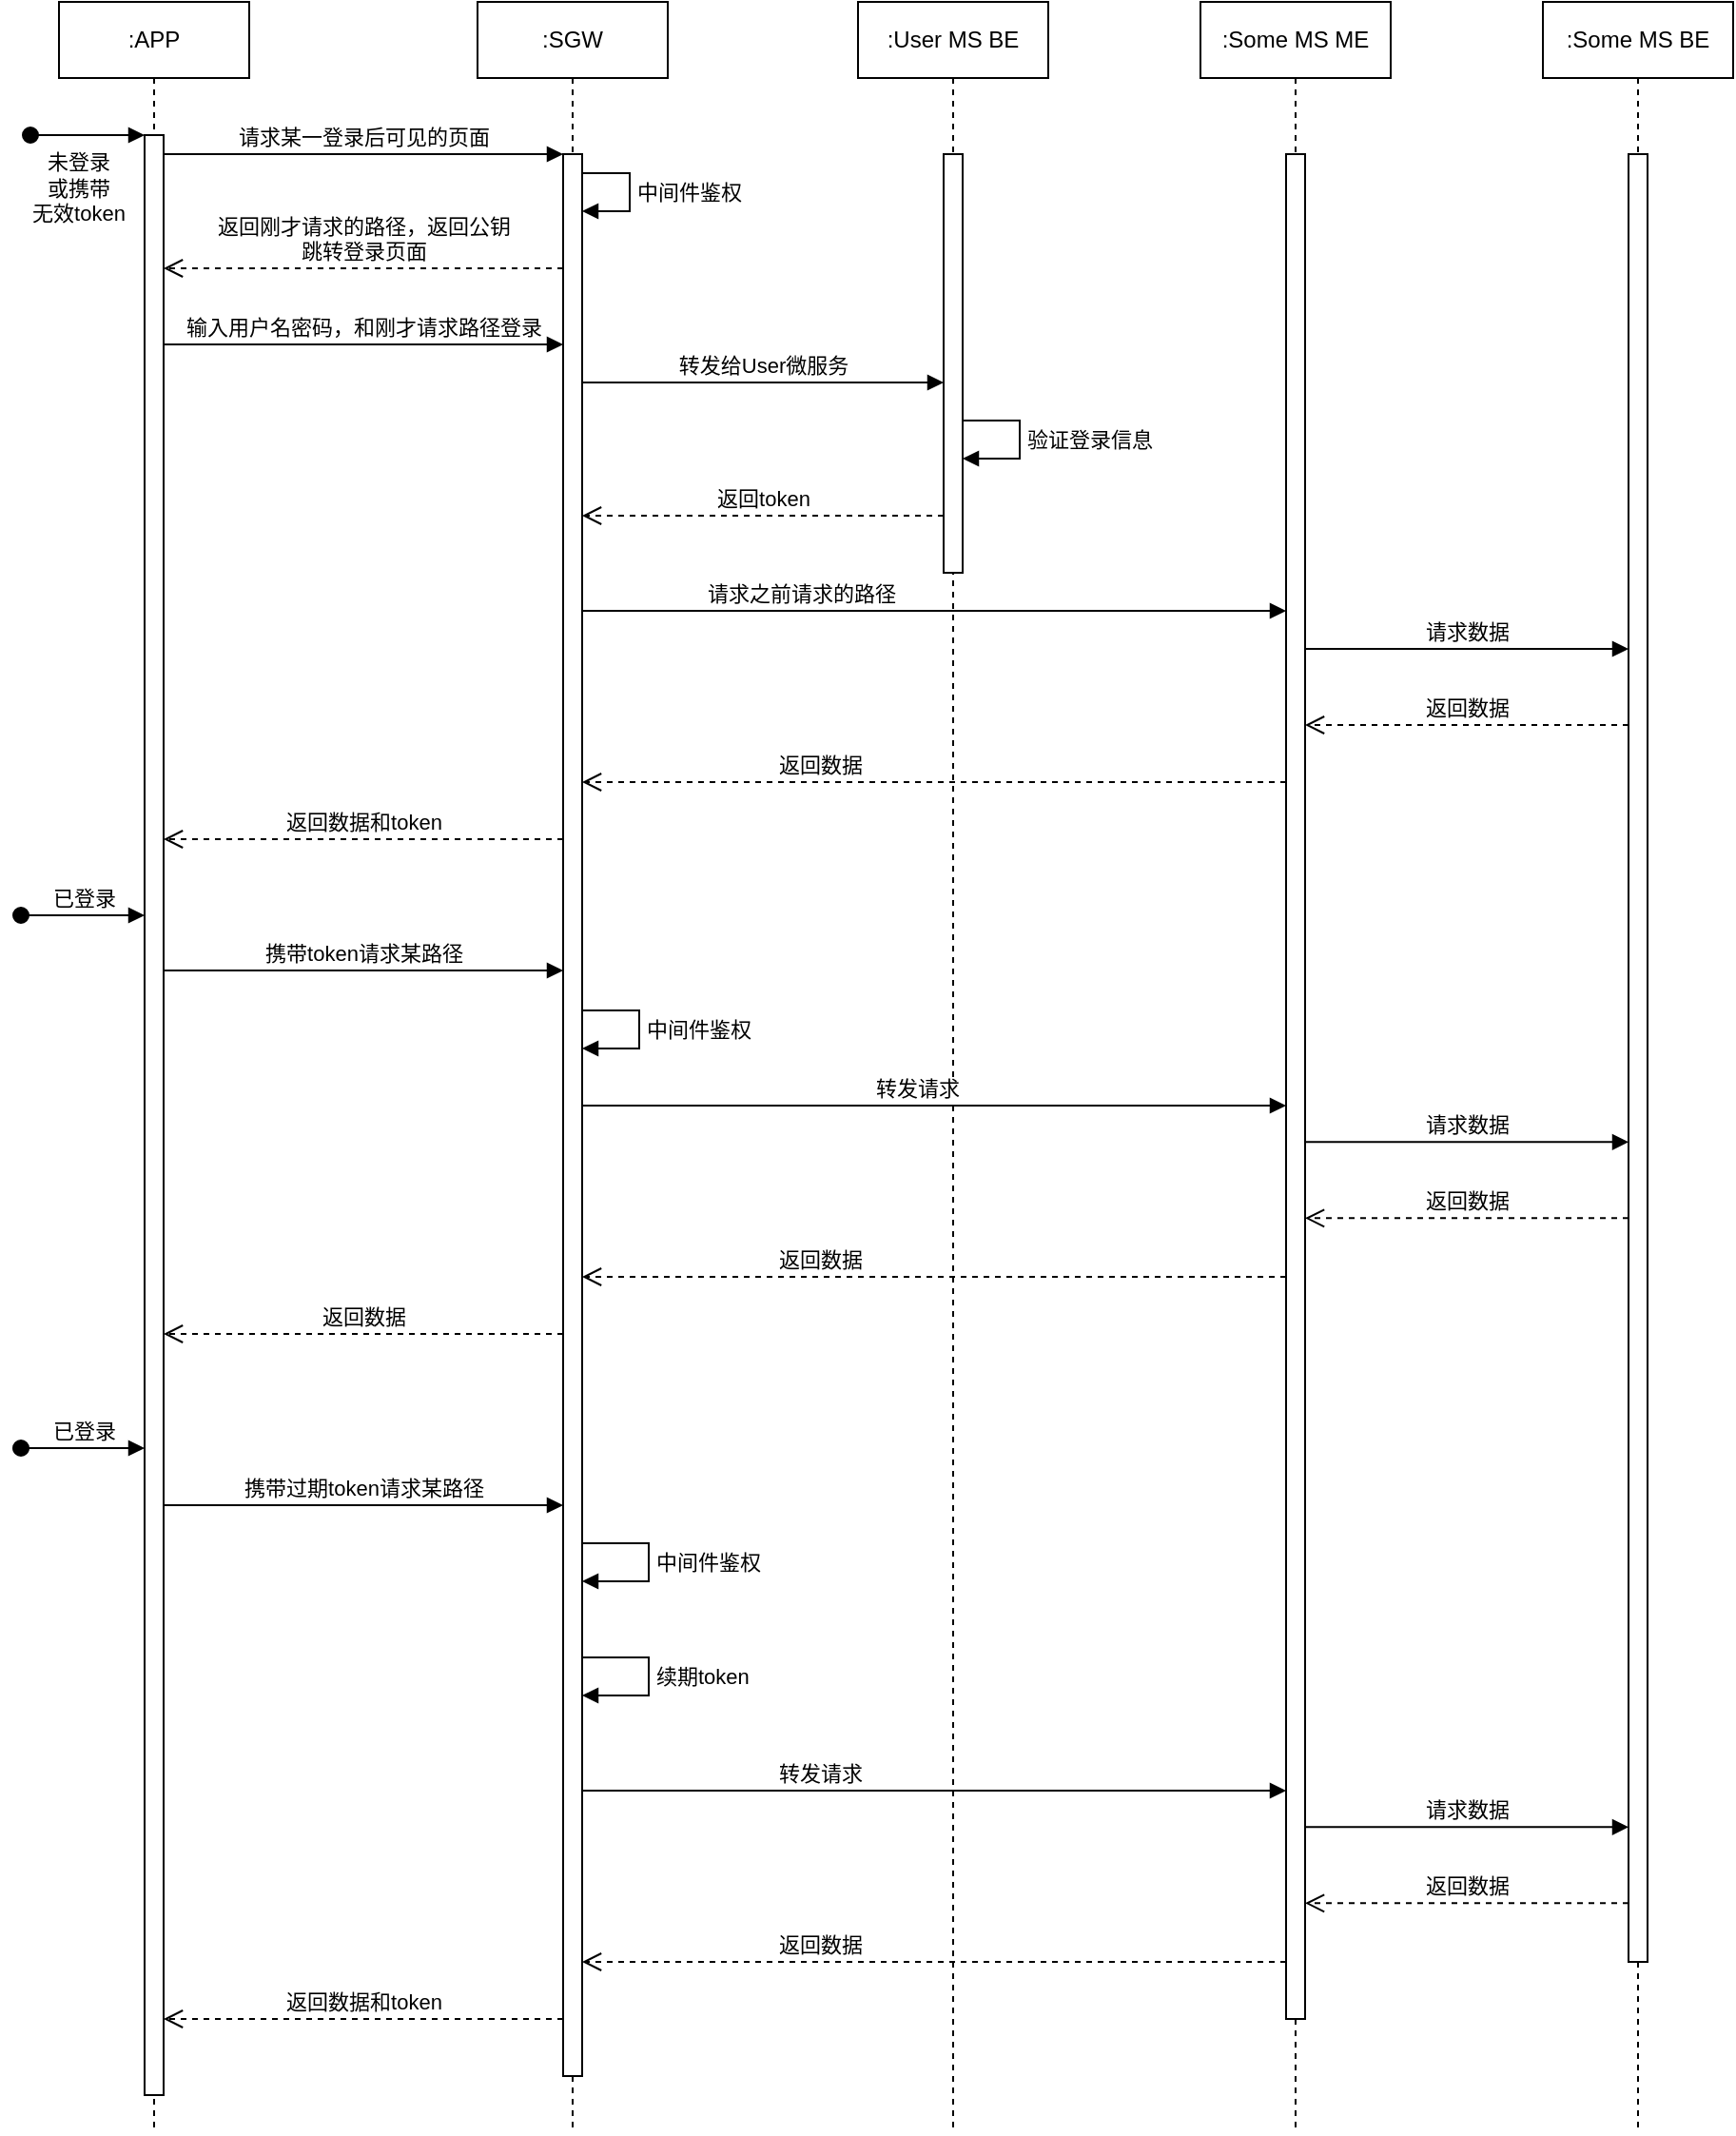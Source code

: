 <mxfile version="22.1.11" type="device">
  <diagram name="Page-1" id="2YBvvXClWsGukQMizWep">
    <mxGraphModel dx="1195" dy="703" grid="1" gridSize="10" guides="1" tooltips="1" connect="1" arrows="1" fold="1" page="1" pageScale="1" pageWidth="850" pageHeight="1100" math="0" shadow="0">
      <root>
        <mxCell id="0" />
        <mxCell id="1" parent="0" />
        <mxCell id="aM9ryv3xv72pqoxQDRHE-1" value=":APP" style="shape=umlLifeline;perimeter=lifelinePerimeter;whiteSpace=wrap;html=1;container=0;dropTarget=0;collapsible=0;recursiveResize=0;outlineConnect=0;portConstraint=eastwest;newEdgeStyle={&quot;edgeStyle&quot;:&quot;elbowEdgeStyle&quot;,&quot;elbow&quot;:&quot;vertical&quot;,&quot;curved&quot;:0,&quot;rounded&quot;:0};" parent="1" vertex="1">
          <mxGeometry x="40" y="40" width="100" height="1120" as="geometry" />
        </mxCell>
        <mxCell id="aM9ryv3xv72pqoxQDRHE-2" value="" style="html=1;points=[];perimeter=orthogonalPerimeter;outlineConnect=0;targetShapes=umlLifeline;portConstraint=eastwest;newEdgeStyle={&quot;edgeStyle&quot;:&quot;elbowEdgeStyle&quot;,&quot;elbow&quot;:&quot;vertical&quot;,&quot;curved&quot;:0,&quot;rounded&quot;:0};" parent="aM9ryv3xv72pqoxQDRHE-1" vertex="1">
          <mxGeometry x="45" y="70" width="10" height="1030" as="geometry" />
        </mxCell>
        <mxCell id="aM9ryv3xv72pqoxQDRHE-3" value="未登录&lt;br&gt;或携带&lt;br&gt;无效token" style="html=1;verticalAlign=bottom;startArrow=oval;endArrow=block;startSize=8;edgeStyle=elbowEdgeStyle;elbow=vertical;curved=0;rounded=0;" parent="aM9ryv3xv72pqoxQDRHE-1" target="aM9ryv3xv72pqoxQDRHE-2" edge="1">
          <mxGeometry x="-0.16" y="-50" relative="1" as="geometry">
            <mxPoint x="-15" y="70" as="sourcePoint" />
            <mxPoint as="offset" />
          </mxGeometry>
        </mxCell>
        <mxCell id="aM9ryv3xv72pqoxQDRHE-5" value=":SGW" style="shape=umlLifeline;perimeter=lifelinePerimeter;whiteSpace=wrap;html=1;container=0;dropTarget=0;collapsible=0;recursiveResize=0;outlineConnect=0;portConstraint=eastwest;newEdgeStyle={&quot;edgeStyle&quot;:&quot;elbowEdgeStyle&quot;,&quot;elbow&quot;:&quot;vertical&quot;,&quot;curved&quot;:0,&quot;rounded&quot;:0};" parent="1" vertex="1">
          <mxGeometry x="260" y="40" width="100" height="1120" as="geometry" />
        </mxCell>
        <mxCell id="aM9ryv3xv72pqoxQDRHE-6" value="" style="html=1;points=[];perimeter=orthogonalPerimeter;outlineConnect=0;targetShapes=umlLifeline;portConstraint=eastwest;newEdgeStyle={&quot;edgeStyle&quot;:&quot;elbowEdgeStyle&quot;,&quot;elbow&quot;:&quot;vertical&quot;,&quot;curved&quot;:0,&quot;rounded&quot;:0};" parent="aM9ryv3xv72pqoxQDRHE-5" vertex="1">
          <mxGeometry x="45" y="80" width="10" height="1010" as="geometry" />
        </mxCell>
        <mxCell id="Jni-uKlpmEQ-bp5MoYXb-11" value="中间件鉴权" style="html=1;align=left;spacingLeft=2;endArrow=block;rounded=0;edgeStyle=orthogonalEdgeStyle;curved=0;rounded=0;" edge="1" parent="aM9ryv3xv72pqoxQDRHE-5">
          <mxGeometry relative="1" as="geometry">
            <mxPoint x="55" y="89.998" as="sourcePoint" />
            <Array as="points">
              <mxPoint x="80" y="89.99" />
              <mxPoint x="80" y="109.99" />
            </Array>
            <mxPoint x="55" y="109.998" as="targetPoint" />
          </mxGeometry>
        </mxCell>
        <mxCell id="Jni-uKlpmEQ-bp5MoYXb-25" value="中间件鉴权" style="html=1;align=left;spacingLeft=2;endArrow=block;rounded=0;edgeStyle=orthogonalEdgeStyle;curved=0;rounded=0;" edge="1" parent="aM9ryv3xv72pqoxQDRHE-5" source="aM9ryv3xv72pqoxQDRHE-6" target="aM9ryv3xv72pqoxQDRHE-6">
          <mxGeometry relative="1" as="geometry">
            <mxPoint x="60" y="529.998" as="sourcePoint" />
            <Array as="points">
              <mxPoint x="85" y="530" />
              <mxPoint x="85" y="550" />
            </Array>
            <mxPoint x="60" y="549.998" as="targetPoint" />
          </mxGeometry>
        </mxCell>
        <mxCell id="Jni-uKlpmEQ-bp5MoYXb-35" value="中间件鉴权" style="html=1;align=left;spacingLeft=2;endArrow=block;rounded=0;edgeStyle=orthogonalEdgeStyle;curved=0;rounded=0;" edge="1" parent="aM9ryv3xv72pqoxQDRHE-5" source="aM9ryv3xv72pqoxQDRHE-6" target="aM9ryv3xv72pqoxQDRHE-6">
          <mxGeometry relative="1" as="geometry">
            <mxPoint x="55" y="810" as="sourcePoint" />
            <Array as="points">
              <mxPoint x="90" y="810" />
              <mxPoint x="90" y="830" />
            </Array>
            <mxPoint x="55" y="830" as="targetPoint" />
          </mxGeometry>
        </mxCell>
        <mxCell id="aM9ryv3xv72pqoxQDRHE-7" value="请求某一登录后可见的页面" style="html=1;verticalAlign=bottom;endArrow=block;edgeStyle=elbowEdgeStyle;elbow=vertical;curved=0;rounded=0;" parent="1" source="aM9ryv3xv72pqoxQDRHE-2" target="aM9ryv3xv72pqoxQDRHE-6" edge="1">
          <mxGeometry relative="1" as="geometry">
            <mxPoint x="195" y="130" as="sourcePoint" />
            <Array as="points">
              <mxPoint x="180" y="120" />
            </Array>
          </mxGeometry>
        </mxCell>
        <mxCell id="aM9ryv3xv72pqoxQDRHE-8" value="返回刚才请求的路径，返回公钥&lt;br&gt;跳转登录页面" style="html=1;verticalAlign=bottom;endArrow=open;dashed=1;endSize=8;edgeStyle=elbowEdgeStyle;elbow=vertical;curved=0;rounded=0;" parent="1" source="aM9ryv3xv72pqoxQDRHE-6" target="aM9ryv3xv72pqoxQDRHE-2" edge="1">
          <mxGeometry relative="1" as="geometry">
            <mxPoint x="95" y="180" as="targetPoint" />
            <Array as="points">
              <mxPoint x="190" y="180" />
            </Array>
            <mxPoint x="265" y="180" as="sourcePoint" />
          </mxGeometry>
        </mxCell>
        <mxCell id="Jni-uKlpmEQ-bp5MoYXb-1" value=":User MS BE" style="shape=umlLifeline;perimeter=lifelinePerimeter;whiteSpace=wrap;html=1;container=0;dropTarget=0;collapsible=0;recursiveResize=0;outlineConnect=0;portConstraint=eastwest;newEdgeStyle={&quot;edgeStyle&quot;:&quot;elbowEdgeStyle&quot;,&quot;elbow&quot;:&quot;vertical&quot;,&quot;curved&quot;:0,&quot;rounded&quot;:0};" vertex="1" parent="1">
          <mxGeometry x="460" y="40" width="100" height="1120" as="geometry" />
        </mxCell>
        <mxCell id="Jni-uKlpmEQ-bp5MoYXb-2" value="" style="html=1;points=[];perimeter=orthogonalPerimeter;outlineConnect=0;targetShapes=umlLifeline;portConstraint=eastwest;newEdgeStyle={&quot;edgeStyle&quot;:&quot;elbowEdgeStyle&quot;,&quot;elbow&quot;:&quot;vertical&quot;,&quot;curved&quot;:0,&quot;rounded&quot;:0};" vertex="1" parent="Jni-uKlpmEQ-bp5MoYXb-1">
          <mxGeometry x="45" y="80" width="10" height="220" as="geometry" />
        </mxCell>
        <mxCell id="Jni-uKlpmEQ-bp5MoYXb-14" value="验证登录信息" style="html=1;align=left;spacingLeft=2;endArrow=block;rounded=0;edgeStyle=orthogonalEdgeStyle;curved=0;rounded=0;" edge="1" parent="Jni-uKlpmEQ-bp5MoYXb-1" source="Jni-uKlpmEQ-bp5MoYXb-2" target="Jni-uKlpmEQ-bp5MoYXb-2">
          <mxGeometry relative="1" as="geometry">
            <mxPoint x="60" y="219.998" as="sourcePoint" />
            <Array as="points">
              <mxPoint x="85" y="220" />
              <mxPoint x="85" y="240" />
            </Array>
            <mxPoint x="60" y="239.998" as="targetPoint" />
          </mxGeometry>
        </mxCell>
        <mxCell id="Jni-uKlpmEQ-bp5MoYXb-3" value=":Some MS ME" style="shape=umlLifeline;perimeter=lifelinePerimeter;whiteSpace=wrap;html=1;container=0;dropTarget=0;collapsible=0;recursiveResize=0;outlineConnect=0;portConstraint=eastwest;newEdgeStyle={&quot;edgeStyle&quot;:&quot;elbowEdgeStyle&quot;,&quot;elbow&quot;:&quot;vertical&quot;,&quot;curved&quot;:0,&quot;rounded&quot;:0};" vertex="1" parent="1">
          <mxGeometry x="640" y="40" width="100" height="1120" as="geometry" />
        </mxCell>
        <mxCell id="Jni-uKlpmEQ-bp5MoYXb-4" value="" style="html=1;points=[];perimeter=orthogonalPerimeter;outlineConnect=0;targetShapes=umlLifeline;portConstraint=eastwest;newEdgeStyle={&quot;edgeStyle&quot;:&quot;elbowEdgeStyle&quot;,&quot;elbow&quot;:&quot;vertical&quot;,&quot;curved&quot;:0,&quot;rounded&quot;:0};" vertex="1" parent="Jni-uKlpmEQ-bp5MoYXb-3">
          <mxGeometry x="45" y="80" width="10" height="980" as="geometry" />
        </mxCell>
        <mxCell id="Jni-uKlpmEQ-bp5MoYXb-5" value=":Some MS BE" style="shape=umlLifeline;perimeter=lifelinePerimeter;whiteSpace=wrap;html=1;container=0;dropTarget=0;collapsible=0;recursiveResize=0;outlineConnect=0;portConstraint=eastwest;newEdgeStyle={&quot;edgeStyle&quot;:&quot;elbowEdgeStyle&quot;,&quot;elbow&quot;:&quot;vertical&quot;,&quot;curved&quot;:0,&quot;rounded&quot;:0};" vertex="1" parent="1">
          <mxGeometry x="820" y="40" width="100" height="1120" as="geometry" />
        </mxCell>
        <mxCell id="Jni-uKlpmEQ-bp5MoYXb-6" value="" style="html=1;points=[];perimeter=orthogonalPerimeter;outlineConnect=0;targetShapes=umlLifeline;portConstraint=eastwest;newEdgeStyle={&quot;edgeStyle&quot;:&quot;elbowEdgeStyle&quot;,&quot;elbow&quot;:&quot;vertical&quot;,&quot;curved&quot;:0,&quot;rounded&quot;:0};" vertex="1" parent="Jni-uKlpmEQ-bp5MoYXb-5">
          <mxGeometry x="45" y="80" width="10" height="950" as="geometry" />
        </mxCell>
        <mxCell id="Jni-uKlpmEQ-bp5MoYXb-12" value="输入用户名密码，和刚才请求路径登录" style="html=1;verticalAlign=bottom;endArrow=block;edgeStyle=elbowEdgeStyle;elbow=vertical;curved=0;rounded=0;" edge="1" parent="1" source="aM9ryv3xv72pqoxQDRHE-2" target="aM9ryv3xv72pqoxQDRHE-6">
          <mxGeometry relative="1" as="geometry">
            <mxPoint x="100" y="220" as="sourcePoint" />
            <Array as="points">
              <mxPoint x="185" y="220" />
            </Array>
            <mxPoint x="310" y="220" as="targetPoint" />
          </mxGeometry>
        </mxCell>
        <mxCell id="Jni-uKlpmEQ-bp5MoYXb-13" value="转发给User微服务" style="html=1;verticalAlign=bottom;endArrow=block;edgeStyle=elbowEdgeStyle;elbow=vertical;curved=0;rounded=0;" edge="1" parent="1" source="aM9ryv3xv72pqoxQDRHE-6" target="Jni-uKlpmEQ-bp5MoYXb-2">
          <mxGeometry relative="1" as="geometry">
            <mxPoint x="320" y="240" as="sourcePoint" />
            <Array as="points">
              <mxPoint x="410" y="240" />
            </Array>
            <mxPoint x="530" y="240" as="targetPoint" />
          </mxGeometry>
        </mxCell>
        <mxCell id="Jni-uKlpmEQ-bp5MoYXb-15" value="返回token" style="html=1;verticalAlign=bottom;endArrow=open;dashed=1;endSize=8;edgeStyle=elbowEdgeStyle;elbow=vertical;curved=0;rounded=0;" edge="1" parent="1" source="Jni-uKlpmEQ-bp5MoYXb-2" target="aM9ryv3xv72pqoxQDRHE-6">
          <mxGeometry relative="1" as="geometry">
            <mxPoint x="320" y="310" as="targetPoint" />
            <Array as="points">
              <mxPoint x="415" y="310" />
            </Array>
            <mxPoint x="530" y="310" as="sourcePoint" />
          </mxGeometry>
        </mxCell>
        <mxCell id="Jni-uKlpmEQ-bp5MoYXb-16" value="请求之前请求的路径" style="html=1;verticalAlign=bottom;endArrow=block;edgeStyle=elbowEdgeStyle;elbow=vertical;curved=0;rounded=0;" edge="1" parent="1" source="aM9ryv3xv72pqoxQDRHE-6" target="Jni-uKlpmEQ-bp5MoYXb-4">
          <mxGeometry x="-0.378" relative="1" as="geometry">
            <mxPoint x="320" y="360" as="sourcePoint" />
            <Array as="points">
              <mxPoint x="415" y="360" />
            </Array>
            <mxPoint x="620" y="360" as="targetPoint" />
            <mxPoint as="offset" />
          </mxGeometry>
        </mxCell>
        <mxCell id="Jni-uKlpmEQ-bp5MoYXb-17" value="请求数据" style="html=1;verticalAlign=bottom;endArrow=block;edgeStyle=elbowEdgeStyle;elbow=vertical;curved=0;rounded=0;" edge="1" parent="1" source="Jni-uKlpmEQ-bp5MoYXb-4" target="Jni-uKlpmEQ-bp5MoYXb-6">
          <mxGeometry relative="1" as="geometry">
            <mxPoint x="697.5" y="380.0" as="sourcePoint" />
            <Array as="points">
              <mxPoint x="802.5" y="380" />
            </Array>
            <mxPoint x="1072.5" y="380" as="targetPoint" />
            <mxPoint as="offset" />
          </mxGeometry>
        </mxCell>
        <mxCell id="Jni-uKlpmEQ-bp5MoYXb-18" value="返回数据" style="html=1;verticalAlign=bottom;endArrow=open;dashed=1;endSize=8;edgeStyle=elbowEdgeStyle;elbow=vertical;curved=0;rounded=0;" edge="1" parent="1" source="Jni-uKlpmEQ-bp5MoYXb-6" target="Jni-uKlpmEQ-bp5MoYXb-4">
          <mxGeometry relative="1" as="geometry">
            <mxPoint x="680" y="420" as="targetPoint" />
            <Array as="points">
              <mxPoint x="780" y="420" />
            </Array>
            <mxPoint x="870" y="420" as="sourcePoint" />
          </mxGeometry>
        </mxCell>
        <mxCell id="Jni-uKlpmEQ-bp5MoYXb-19" value="返回数据" style="html=1;verticalAlign=bottom;endArrow=open;dashed=1;endSize=8;edgeStyle=elbowEdgeStyle;elbow=vertical;curved=0;rounded=0;" edge="1" parent="1" source="Jni-uKlpmEQ-bp5MoYXb-4" target="aM9ryv3xv72pqoxQDRHE-6">
          <mxGeometry x="0.324" relative="1" as="geometry">
            <mxPoint x="510" y="450" as="targetPoint" />
            <Array as="points">
              <mxPoint x="595" y="450" />
            </Array>
            <mxPoint x="680" y="450" as="sourcePoint" />
            <mxPoint as="offset" />
          </mxGeometry>
        </mxCell>
        <mxCell id="Jni-uKlpmEQ-bp5MoYXb-21" value="返回数据和token" style="html=1;verticalAlign=bottom;endArrow=open;dashed=1;endSize=8;edgeStyle=elbowEdgeStyle;elbow=vertical;curved=0;rounded=0;" edge="1" parent="1" source="aM9ryv3xv72pqoxQDRHE-6" target="aM9ryv3xv72pqoxQDRHE-2">
          <mxGeometry relative="1" as="geometry">
            <mxPoint x="110" y="480" as="targetPoint" />
            <Array as="points">
              <mxPoint x="210" y="480" />
            </Array>
            <mxPoint x="300" y="480" as="sourcePoint" />
          </mxGeometry>
        </mxCell>
        <mxCell id="Jni-uKlpmEQ-bp5MoYXb-22" value="已登录" style="html=1;verticalAlign=bottom;startArrow=oval;endArrow=block;startSize=8;edgeStyle=elbowEdgeStyle;elbow=vertical;curved=0;rounded=0;" edge="1" parent="1" target="aM9ryv3xv72pqoxQDRHE-2">
          <mxGeometry relative="1" as="geometry">
            <mxPoint x="20" y="520" as="sourcePoint" />
            <mxPoint x="85" y="520" as="targetPoint" />
          </mxGeometry>
        </mxCell>
        <mxCell id="Jni-uKlpmEQ-bp5MoYXb-24" value="携带token请求某路径" style="html=1;verticalAlign=bottom;endArrow=block;edgeStyle=elbowEdgeStyle;elbow=vertical;curved=0;rounded=0;" edge="1" parent="1" source="aM9ryv3xv72pqoxQDRHE-2" target="aM9ryv3xv72pqoxQDRHE-6">
          <mxGeometry relative="1" as="geometry">
            <mxPoint x="100" y="549" as="sourcePoint" />
            <Array as="points">
              <mxPoint x="190" y="549" />
            </Array>
            <mxPoint x="310" y="549" as="targetPoint" />
          </mxGeometry>
        </mxCell>
        <mxCell id="Jni-uKlpmEQ-bp5MoYXb-26" value="转发请求" style="html=1;verticalAlign=bottom;endArrow=block;edgeStyle=elbowEdgeStyle;elbow=vertical;curved=0;rounded=0;" edge="1" parent="1" source="aM9ryv3xv72pqoxQDRHE-6" target="Jni-uKlpmEQ-bp5MoYXb-4">
          <mxGeometry x="-0.048" relative="1" as="geometry">
            <mxPoint x="320" y="620" as="sourcePoint" />
            <Array as="points">
              <mxPoint x="415" y="620" />
            </Array>
            <mxPoint x="530" y="620" as="targetPoint" />
            <mxPoint as="offset" />
          </mxGeometry>
        </mxCell>
        <mxCell id="Jni-uKlpmEQ-bp5MoYXb-29" value="请求数据" style="html=1;verticalAlign=bottom;endArrow=block;edgeStyle=elbowEdgeStyle;elbow=vertical;curved=0;rounded=0;" edge="1" parent="1">
          <mxGeometry relative="1" as="geometry">
            <mxPoint x="695" y="639.17" as="sourcePoint" />
            <Array as="points">
              <mxPoint x="802.5" y="639.17" />
            </Array>
            <mxPoint x="865" y="639.17" as="targetPoint" />
            <mxPoint as="offset" />
          </mxGeometry>
        </mxCell>
        <mxCell id="Jni-uKlpmEQ-bp5MoYXb-30" value="返回数据" style="html=1;verticalAlign=bottom;endArrow=open;dashed=1;endSize=8;edgeStyle=elbowEdgeStyle;elbow=vertical;curved=0;rounded=0;" edge="1" parent="1">
          <mxGeometry relative="1" as="geometry">
            <mxPoint x="695" y="679.17" as="targetPoint" />
            <Array as="points">
              <mxPoint x="780" y="679.17" />
            </Array>
            <mxPoint x="865" y="679.17" as="sourcePoint" />
          </mxGeometry>
        </mxCell>
        <mxCell id="Jni-uKlpmEQ-bp5MoYXb-31" value="返回数据" style="html=1;verticalAlign=bottom;endArrow=open;dashed=1;endSize=8;edgeStyle=elbowEdgeStyle;elbow=vertical;curved=0;rounded=0;" edge="1" parent="1" source="Jni-uKlpmEQ-bp5MoYXb-4" target="aM9ryv3xv72pqoxQDRHE-6">
          <mxGeometry x="0.324" relative="1" as="geometry">
            <mxPoint x="310" y="710" as="targetPoint" />
            <Array as="points">
              <mxPoint x="590" y="710" />
            </Array>
            <mxPoint x="680" y="710" as="sourcePoint" />
            <mxPoint as="offset" />
          </mxGeometry>
        </mxCell>
        <mxCell id="Jni-uKlpmEQ-bp5MoYXb-32" value="返回数据" style="html=1;verticalAlign=bottom;endArrow=open;dashed=1;endSize=8;edgeStyle=elbowEdgeStyle;elbow=vertical;curved=0;rounded=0;" edge="1" parent="1" source="aM9ryv3xv72pqoxQDRHE-6" target="aM9ryv3xv72pqoxQDRHE-2">
          <mxGeometry relative="1" as="geometry">
            <mxPoint x="90" y="740" as="targetPoint" />
            <Array as="points">
              <mxPoint x="205" y="740" />
            </Array>
            <mxPoint x="300" y="740" as="sourcePoint" />
          </mxGeometry>
        </mxCell>
        <mxCell id="Jni-uKlpmEQ-bp5MoYXb-33" value="已登录" style="html=1;verticalAlign=bottom;startArrow=oval;endArrow=block;startSize=8;edgeStyle=elbowEdgeStyle;elbow=vertical;curved=0;rounded=0;" edge="1" parent="1">
          <mxGeometry relative="1" as="geometry">
            <mxPoint x="20" y="800" as="sourcePoint" />
            <mxPoint x="85" y="800" as="targetPoint" />
          </mxGeometry>
        </mxCell>
        <mxCell id="Jni-uKlpmEQ-bp5MoYXb-34" value="携带过期token请求某路径" style="html=1;verticalAlign=bottom;endArrow=block;edgeStyle=elbowEdgeStyle;elbow=vertical;curved=0;rounded=0;" edge="1" parent="1" source="aM9ryv3xv72pqoxQDRHE-2" target="aM9ryv3xv72pqoxQDRHE-6">
          <mxGeometry relative="1" as="geometry">
            <mxPoint x="90" y="830" as="sourcePoint" />
            <Array as="points">
              <mxPoint x="185" y="830" />
            </Array>
            <mxPoint x="300" y="830" as="targetPoint" />
          </mxGeometry>
        </mxCell>
        <mxCell id="Jni-uKlpmEQ-bp5MoYXb-40" value="转发请求" style="html=1;verticalAlign=bottom;endArrow=block;edgeStyle=elbowEdgeStyle;elbow=vertical;curved=0;rounded=0;" edge="1" parent="1">
          <mxGeometry x="-0.324" relative="1" as="geometry">
            <mxPoint x="315" y="980" as="sourcePoint" />
            <Array as="points">
              <mxPoint x="415" y="980" />
            </Array>
            <mxPoint x="685" y="980" as="targetPoint" />
            <mxPoint as="offset" />
          </mxGeometry>
        </mxCell>
        <mxCell id="Jni-uKlpmEQ-bp5MoYXb-41" value="返回数据" style="html=1;verticalAlign=bottom;endArrow=open;dashed=1;endSize=8;edgeStyle=elbowEdgeStyle;elbow=vertical;curved=0;rounded=0;" edge="1" parent="1">
          <mxGeometry x="0.324" relative="1" as="geometry">
            <mxPoint x="315" y="1070" as="targetPoint" />
            <Array as="points">
              <mxPoint x="590" y="1070" />
            </Array>
            <mxPoint x="685" y="1070" as="sourcePoint" />
            <mxPoint as="offset" />
          </mxGeometry>
        </mxCell>
        <mxCell id="Jni-uKlpmEQ-bp5MoYXb-42" value="请求数据" style="html=1;verticalAlign=bottom;endArrow=block;edgeStyle=elbowEdgeStyle;elbow=vertical;curved=0;rounded=0;" edge="1" parent="1">
          <mxGeometry relative="1" as="geometry">
            <mxPoint x="695" y="999.17" as="sourcePoint" />
            <Array as="points">
              <mxPoint x="802.5" y="999.17" />
            </Array>
            <mxPoint x="865" y="999.17" as="targetPoint" />
            <mxPoint as="offset" />
          </mxGeometry>
        </mxCell>
        <mxCell id="Jni-uKlpmEQ-bp5MoYXb-43" value="返回数据" style="html=1;verticalAlign=bottom;endArrow=open;dashed=1;endSize=8;edgeStyle=elbowEdgeStyle;elbow=vertical;curved=0;rounded=0;" edge="1" parent="1">
          <mxGeometry relative="1" as="geometry">
            <mxPoint x="695" y="1039.17" as="targetPoint" />
            <Array as="points">
              <mxPoint x="780" y="1039.17" />
            </Array>
            <mxPoint x="865" y="1039.17" as="sourcePoint" />
          </mxGeometry>
        </mxCell>
        <mxCell id="Jni-uKlpmEQ-bp5MoYXb-44" value="返回数据和token" style="html=1;verticalAlign=bottom;endArrow=open;dashed=1;endSize=8;edgeStyle=elbowEdgeStyle;elbow=vertical;curved=0;rounded=0;" edge="1" parent="1">
          <mxGeometry relative="1" as="geometry">
            <mxPoint x="95" y="1100" as="targetPoint" />
            <Array as="points">
              <mxPoint x="210" y="1100" />
            </Array>
            <mxPoint x="305" y="1100" as="sourcePoint" />
          </mxGeometry>
        </mxCell>
        <mxCell id="Jni-uKlpmEQ-bp5MoYXb-45" value="续期token" style="html=1;align=left;spacingLeft=2;endArrow=block;rounded=0;edgeStyle=orthogonalEdgeStyle;curved=0;rounded=0;" edge="1" parent="1">
          <mxGeometry relative="1" as="geometry">
            <mxPoint x="315" y="910" as="sourcePoint" />
            <Array as="points">
              <mxPoint x="350" y="910" />
              <mxPoint x="350" y="930" />
            </Array>
            <mxPoint x="315" y="930" as="targetPoint" />
          </mxGeometry>
        </mxCell>
      </root>
    </mxGraphModel>
  </diagram>
</mxfile>
